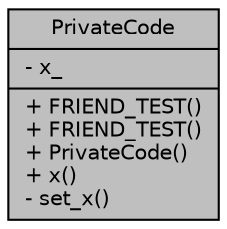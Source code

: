 digraph "PrivateCode"
{
 // INTERACTIVE_SVG=YES
 // LATEX_PDF_SIZE
  edge [fontname="Helvetica",fontsize="10",labelfontname="Helvetica",labelfontsize="10"];
  node [fontname="Helvetica",fontsize="10",shape=record];
  Node1 [label="{PrivateCode\n|- x_\l|+ FRIEND_TEST()\l+ FRIEND_TEST()\l+ PrivateCode()\l+ x()\l- set_x()\l}",height=0.2,width=0.4,color="black", fillcolor="grey75", style="filled", fontcolor="black",tooltip=" "];
}

